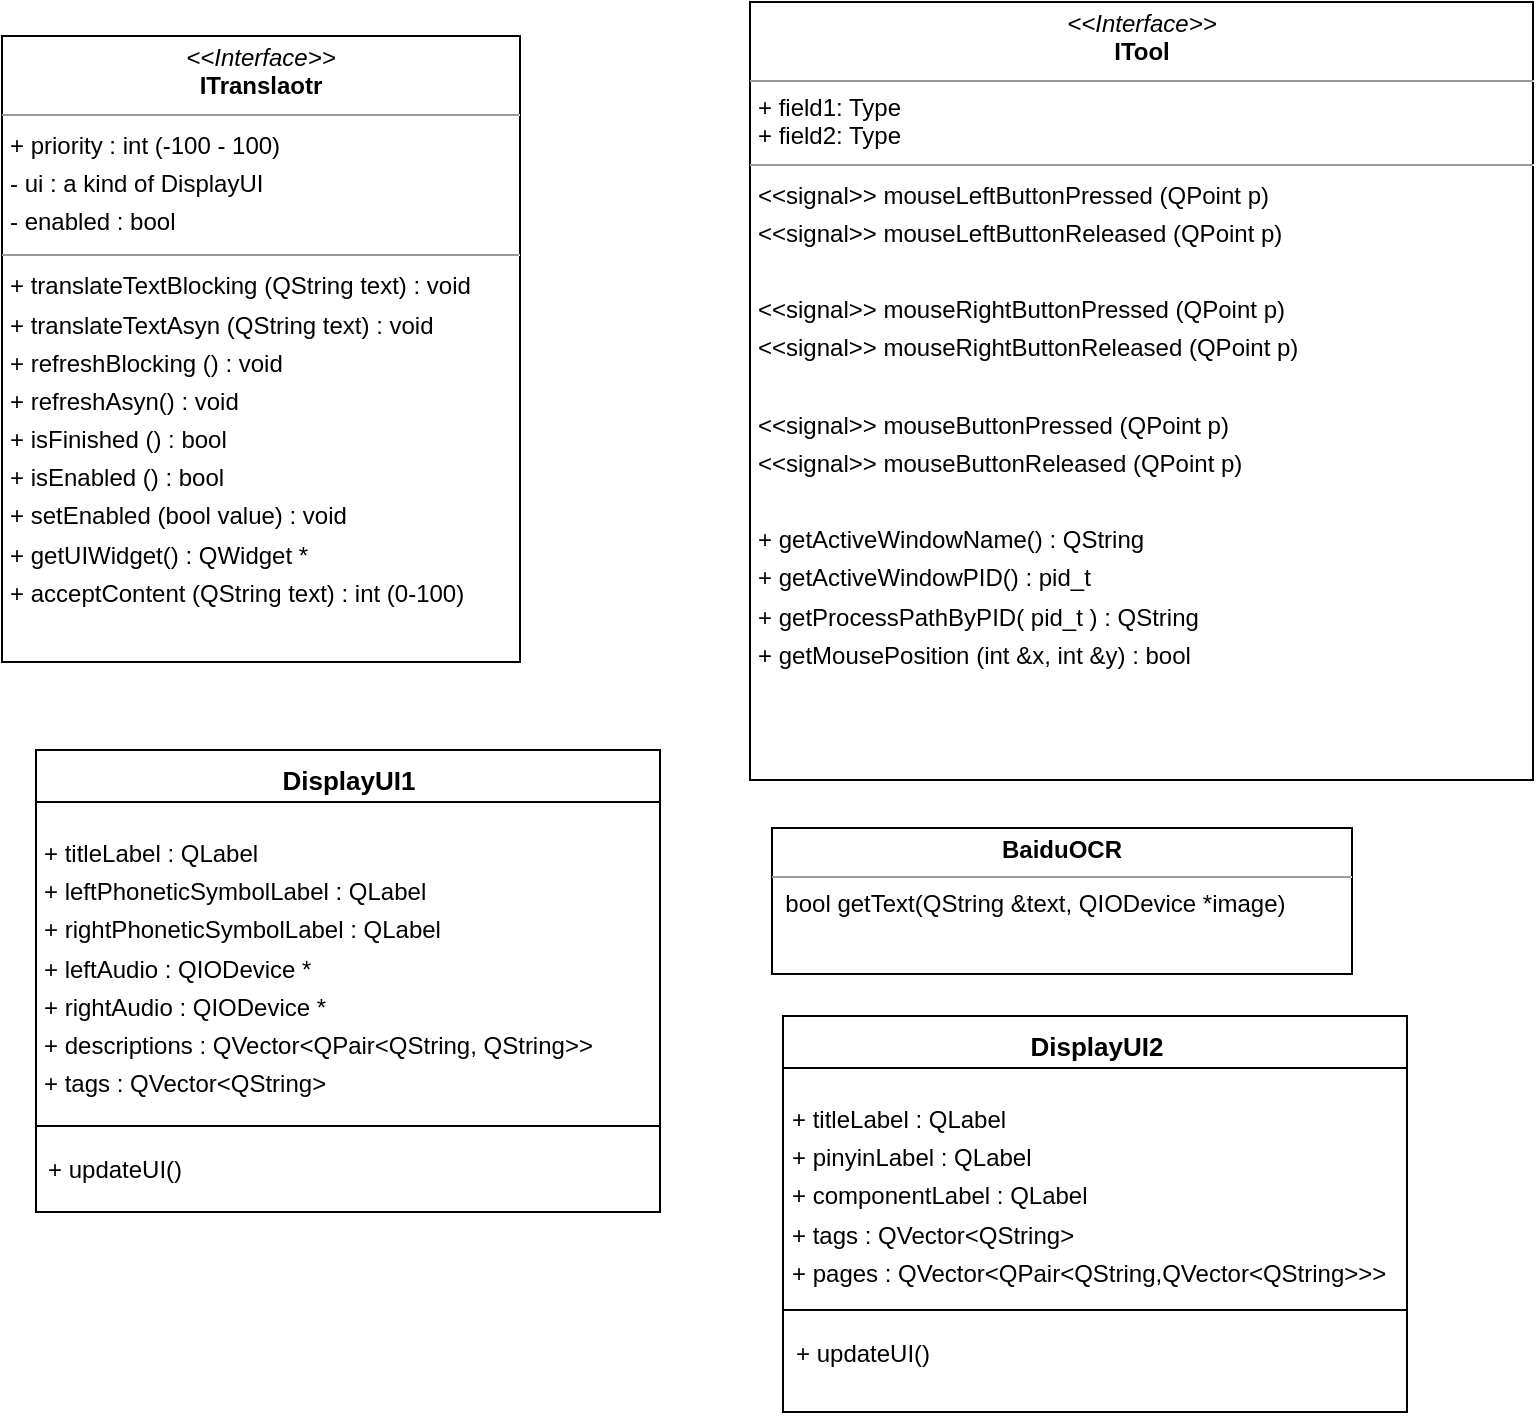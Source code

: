 <mxfile version="12.6.5" type="device"><diagram id="WF_JR1-0Qdk84jL32ghZ" name="第 1 页"><mxGraphModel dx="784" dy="448" grid="0" gridSize="10" guides="1" tooltips="1" connect="1" arrows="1" fold="1" page="1" pageScale="1" pageWidth="827" pageHeight="1169" math="0" shadow="0"><root><mxCell id="0"/><mxCell id="1" parent="0"/><mxCell id="mvZ5blFQJ6W18ICXkWUl-1" value="&lt;span style=&quot;font-size: 13px&quot;&gt;DisplayUI1&lt;br&gt;&lt;/span&gt;" style="swimlane;fontStyle=1;align=center;verticalAlign=top;childLayout=stackLayout;horizontal=1;startSize=26;horizontalStack=0;resizeParent=1;resizeParentMax=0;resizeLast=0;collapsible=1;marginBottom=0;rounded=0;shadow=0;comic=0;strokeWidth=1;fillColor=none;gradientColor=none;fontSize=14;html=1;" vertex="1" parent="1"><mxGeometry x="59" y="403" width="312" height="231" as="geometry"><mxRectangle x="71" y="335" width="93" height="26" as="alternateBounds"/></mxGeometry></mxCell><mxCell id="mvZ5blFQJ6W18ICXkWUl-2" value="&lt;p style=&quot;line-height: 160% ; font-size: 12px&quot;&gt;+ titleLabel : QLabel&lt;br style=&quot;font-size: 12px&quot;&gt;+ leftPhoneticSymbolLabel : QLabel&lt;br style=&quot;font-size: 12px&quot;&gt;+ rightPhoneticSymbolLabel : QLabel&lt;br style=&quot;font-size: 12px&quot;&gt;+ leftAudio :&amp;nbsp;QIODevice *&lt;br style=&quot;font-size: 12px&quot;&gt;+ rightAudio : QIODevice *&lt;br style=&quot;font-size: 12px&quot;&gt;+ descriptions : QVector&amp;lt;QPair&amp;lt;QString, QString&amp;gt;&amp;gt;&lt;br style=&quot;font-size: 12px&quot;&gt;+ tags : QVector&amp;lt;QString&amp;gt;&lt;/p&gt;" style="text;strokeColor=none;fillColor=none;align=left;verticalAlign=top;spacingLeft=4;spacingRight=4;overflow=hidden;rotatable=0;points=[[0,0.5],[1,0.5]];portConstraint=eastwest;html=1;spacing=0;fontSize=12;" vertex="1" parent="mvZ5blFQJ6W18ICXkWUl-1"><mxGeometry y="26" width="312" height="158" as="geometry"/></mxCell><mxCell id="mvZ5blFQJ6W18ICXkWUl-3" value="" style="line;strokeWidth=1;fillColor=none;align=left;verticalAlign=middle;spacingTop=-1;spacingLeft=3;spacingRight=3;rotatable=0;labelPosition=right;points=[];portConstraint=eastwest;" vertex="1" parent="mvZ5blFQJ6W18ICXkWUl-1"><mxGeometry y="184" width="312" height="8" as="geometry"/></mxCell><mxCell id="mvZ5blFQJ6W18ICXkWUl-4" value="&lt;p style=&quot;line-height: 160%&quot;&gt;+ updateUI()&lt;/p&gt;" style="text;strokeColor=none;fillColor=none;align=left;verticalAlign=top;spacingLeft=4;spacingRight=4;overflow=hidden;rotatable=0;points=[[0,0.5],[1,0.5]];portConstraint=eastwest;html=1;spacingTop=-10;" vertex="1" parent="mvZ5blFQJ6W18ICXkWUl-1"><mxGeometry y="192" width="312" height="39" as="geometry"/></mxCell><mxCell id="mvZ5blFQJ6W18ICXkWUl-24" value="&lt;span style=&quot;font-size: 13px&quot;&gt;DisplayUI2&lt;br&gt;&lt;/span&gt;" style="swimlane;fontStyle=1;align=center;verticalAlign=top;childLayout=stackLayout;horizontal=1;startSize=26;horizontalStack=0;resizeParent=1;resizeParentMax=0;resizeLast=0;collapsible=1;marginBottom=0;rounded=0;shadow=0;comic=0;strokeWidth=1;fillColor=none;gradientColor=none;fontSize=14;html=1;" vertex="1" parent="1"><mxGeometry x="432.5" y="536" width="312" height="198" as="geometry"><mxRectangle x="71" y="335" width="93" height="26" as="alternateBounds"/></mxGeometry></mxCell><mxCell id="mvZ5blFQJ6W18ICXkWUl-25" value="&lt;p style=&quot;line-height: 160%&quot;&gt;&lt;/p&gt;&lt;div style=&quot;line-height: 160%&quot;&gt;+ titleLabel : QLabel&lt;/div&gt;&lt;div style=&quot;line-height: 160%&quot;&gt;+ pinyinLabel : QLabel&lt;/div&gt;&lt;div style=&quot;line-height: 160%&quot;&gt;+ componentLabel : QLabel&lt;/div&gt;&lt;div style=&quot;line-height: 160%&quot;&gt;+ tags : QVector&amp;lt;QString&amp;gt;&lt;/div&gt;&lt;div style=&quot;line-height: 160%&quot;&gt;+ pages : QVector&amp;lt;QPair&amp;lt;QString,QVector&amp;lt;QString&amp;gt;&amp;gt;&amp;gt;&lt;/div&gt;&lt;p&gt;&lt;/p&gt;" style="text;strokeColor=none;fillColor=none;align=left;verticalAlign=top;spacingLeft=4;spacingRight=4;overflow=hidden;rotatable=0;points=[[0,0.5],[1,0.5]];portConstraint=eastwest;html=1;spacing=0;fontSize=12;" vertex="1" parent="mvZ5blFQJ6W18ICXkWUl-24"><mxGeometry y="26" width="312" height="117" as="geometry"/></mxCell><mxCell id="mvZ5blFQJ6W18ICXkWUl-26" value="" style="line;strokeWidth=1;fillColor=none;align=left;verticalAlign=middle;spacingTop=-1;spacingLeft=3;spacingRight=3;rotatable=0;labelPosition=right;points=[];portConstraint=eastwest;" vertex="1" parent="mvZ5blFQJ6W18ICXkWUl-24"><mxGeometry y="143" width="312" height="8" as="geometry"/></mxCell><mxCell id="mvZ5blFQJ6W18ICXkWUl-27" value="&lt;p style=&quot;line-height: 160%&quot;&gt;+ updateUI()&lt;/p&gt;" style="text;strokeColor=none;fillColor=none;align=left;verticalAlign=top;spacingLeft=4;spacingRight=4;overflow=hidden;rotatable=0;points=[[0,0.5],[1,0.5]];portConstraint=eastwest;html=1;spacingTop=-10;" vertex="1" parent="mvZ5blFQJ6W18ICXkWUl-24"><mxGeometry y="151" width="312" height="47" as="geometry"/></mxCell><mxCell id="mvZ5blFQJ6W18ICXkWUl-28" value="&lt;p style=&quot;margin: 0px ; margin-top: 4px ; text-align: center&quot;&gt;&lt;i&gt;&amp;lt;&amp;lt;Interface&amp;gt;&amp;gt;&lt;/i&gt;&lt;br&gt;&lt;b&gt;ITranslaotr&lt;/b&gt;&lt;/p&gt;&lt;hr size=&quot;1&quot;&gt;&lt;p style=&quot;margin: 0px 0px 0px 4px ; line-height: 160%&quot;&gt;+ priority : int (-100 - 100)&lt;/p&gt;&lt;p style=&quot;margin: 0px 0px 0px 4px ; line-height: 160%&quot;&gt;- ui : a kind of DisplayUI&lt;/p&gt;&lt;p style=&quot;margin: 0px 0px 0px 4px ; line-height: 160%&quot;&gt;&lt;span&gt;- enabled : bool&lt;/span&gt;&lt;/p&gt;&lt;hr size=&quot;1&quot;&gt;&lt;p style=&quot;margin: 0px 0px 0px 4px ; line-height: 160%&quot;&gt;+ translateTextBlocking (QString text) : void&lt;/p&gt;&lt;p style=&quot;margin: 0px 0px 0px 4px ; line-height: 160%&quot;&gt;+ translateTextAsyn (QString text) : void&lt;/p&gt;&lt;p style=&quot;margin: 0px 0px 0px 4px ; line-height: 160%&quot;&gt;+ refreshBlocking () : void&lt;/p&gt;&lt;p style=&quot;margin: 0px 0px 0px 4px ; line-height: 160%&quot;&gt;+ refreshAsyn() : void&lt;/p&gt;&lt;p style=&quot;margin: 0px 0px 0px 4px ; line-height: 160%&quot;&gt;+ isFinished () : bool&amp;nbsp;&lt;/p&gt;&lt;p style=&quot;margin: 0px 0px 0px 4px ; line-height: 160%&quot;&gt;+ isEnabled () : bool&lt;/p&gt;&lt;p style=&quot;margin: 0px 0px 0px 4px ; line-height: 160%&quot;&gt;+ setEnabled (bool value) : void&lt;/p&gt;&lt;p style=&quot;margin: 0px 0px 0px 4px ; line-height: 160%&quot;&gt;+ getUIWidget() : QWidget *&lt;/p&gt;&lt;p style=&quot;margin: 0px 0px 0px 4px ; line-height: 160%&quot;&gt;+ acceptContent (QString text) : int (0-100)&lt;/p&gt;&lt;p style=&quot;margin: 0px ; margin-left: 4px&quot;&gt;&lt;br&gt;&lt;/p&gt;" style="verticalAlign=top;align=left;overflow=fill;fontSize=12;fontFamily=Helvetica;html=1;rounded=0;shadow=0;comic=0;strokeWidth=1;fillColor=none;gradientColor=none;" vertex="1" parent="1"><mxGeometry x="42" y="46" width="259" height="313" as="geometry"/></mxCell><mxCell id="mvZ5blFQJ6W18ICXkWUl-37" value="&lt;p style=&quot;margin: 0px ; margin-top: 4px ; text-align: center&quot;&gt;&lt;b&gt;BaiduOCR&lt;/b&gt;&lt;/p&gt;&lt;hr size=&quot;1&quot;&gt;&lt;div style=&quot;height: 2px&quot;&gt;&amp;nbsp; bool getText(QString &amp;amp;text, QIODevice *image)&lt;/div&gt;" style="verticalAlign=top;align=left;overflow=fill;fontSize=12;fontFamily=Helvetica;html=1;rounded=0;shadow=0;comic=0;strokeWidth=1;fillColor=none;gradientColor=none;" vertex="1" parent="1"><mxGeometry x="427" y="442" width="290" height="73" as="geometry"/></mxCell><mxCell id="mvZ5blFQJ6W18ICXkWUl-42" value="&lt;p style=&quot;margin: 0px ; margin-top: 4px ; text-align: center&quot;&gt;&lt;i&gt;&amp;lt;&amp;lt;Interface&amp;gt;&amp;gt;&lt;/i&gt;&lt;br&gt;&lt;b&gt;ITool&lt;/b&gt;&lt;/p&gt;&lt;hr size=&quot;1&quot;&gt;&lt;p style=&quot;margin: 0px ; margin-left: 4px&quot;&gt;+ field1: Type&lt;br&gt;+ field2: Type&lt;/p&gt;&lt;hr size=&quot;1&quot;&gt;&lt;p style=&quot;margin: 0px 0px 0px 4px ; line-height: 160%&quot;&gt;&amp;lt;&amp;lt;signal&amp;gt;&amp;gt; mouseLeftButtonPressed (QPoint p)&lt;/p&gt;&lt;p style=&quot;margin: 0px 0px 0px 4px ; line-height: 160%&quot;&gt;&amp;lt;&amp;lt;signal&amp;gt;&amp;gt; mouseLeftButtonReleased (QPoint p)&lt;br&gt;&lt;/p&gt;&lt;p style=&quot;margin: 0px 0px 0px 4px ; line-height: 160%&quot;&gt;&lt;br&gt;&lt;/p&gt;&lt;p style=&quot;margin: 0px 0px 0px 4px ; line-height: 160%&quot;&gt;&amp;lt;&amp;lt;signal&amp;gt;&amp;gt; mouseRightButtonPressed (QPoint p)&lt;/p&gt;&lt;p style=&quot;margin: 0px 0px 0px 4px ; line-height: 160%&quot;&gt;&amp;lt;&amp;lt;signal&amp;gt;&amp;gt; mouseRightButtonReleased (QPoint p)&lt;br&gt;&lt;/p&gt;&lt;p style=&quot;margin: 0px 0px 0px 4px ; line-height: 160%&quot;&gt;&lt;br&gt;&lt;/p&gt;&lt;p style=&quot;margin: 0px 0px 0px 4px ; line-height: 160%&quot;&gt;&amp;lt;&amp;lt;signal&amp;gt;&amp;gt; mouseButtonPressed (QPoint p)&lt;br&gt;&lt;/p&gt;&lt;p style=&quot;margin: 0px 0px 0px 4px ; line-height: 160%&quot;&gt;&amp;lt;&amp;lt;signal&amp;gt;&amp;gt; mouseButtonReleased (QPoint p)&lt;br&gt;&lt;/p&gt;&lt;p style=&quot;margin: 0px 0px 0px 4px ; line-height: 160%&quot;&gt;&lt;br&gt;&lt;/p&gt;&lt;p style=&quot;margin: 0px 0px 0px 4px ; line-height: 160%&quot;&gt;+&amp;nbsp;&lt;span&gt;getActiveWindowName() : QString&lt;/span&gt;&lt;/p&gt;&lt;p style=&quot;margin: 0px 0px 0px 4px ; line-height: 160%&quot;&gt;+ getActiveWindowPID() : pid_t&lt;/p&gt;&lt;p style=&quot;margin: 0px 0px 0px 4px ; line-height: 160%&quot;&gt;+&amp;nbsp;getProcessPathByPID( pid_t ) : QString&lt;/p&gt;&lt;p style=&quot;margin: 0px 0px 0px 4px ; line-height: 160%&quot;&gt;+ getMousePosition (int &amp;amp;x, int &amp;amp;y) : bool&lt;/p&gt;" style="verticalAlign=top;align=left;overflow=fill;fontSize=12;fontFamily=Helvetica;html=1;rounded=0;shadow=0;comic=0;strokeWidth=1;fillColor=none;gradientColor=none;" vertex="1" parent="1"><mxGeometry x="416" y="29" width="391.5" height="389" as="geometry"/></mxCell></root></mxGraphModel></diagram></mxfile>